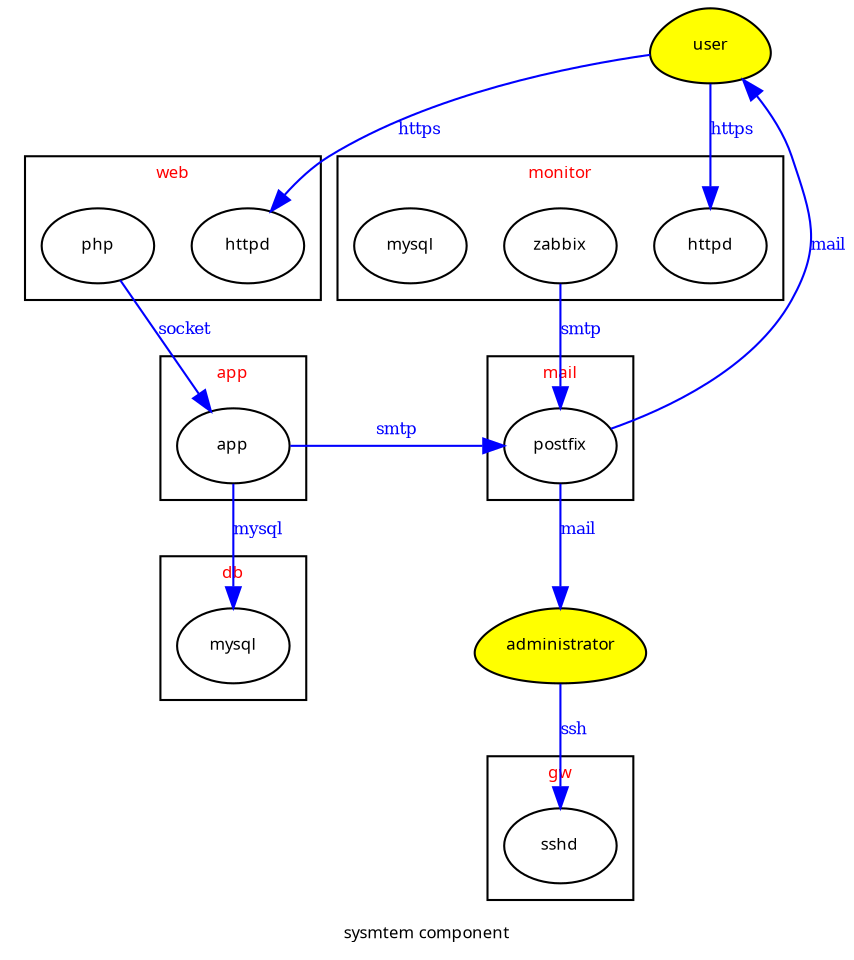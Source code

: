 digraph G {
  label="sysmtem component"
  graph [ fontsize=8,fontname="MS Gothic" ];
  node [ fontsize=8,fontname="MS Gothic",fontcoler=blue ];
  edge [ fontsize=8,color="blue",fontcolor="blue",labefloat=flase ];
  graph [ compound=true,overlap=prism ];
  node [ shape=ellipse ];

  // external node
  user [ shape=egg, fillcolor=yellow, style="rounded,filled" ];
  administrator [ shape=egg, fillcolor=yellow, style="rounded,filled" ];

  // internal node
  subgraph cluster_web {
   fontcolor=red;
   label="web";
   web_httpd [ label="httpd" ];
   web_php [ label="php" ];
  }
  subgraph cluster_app {
   fontcolor=red;
   label="app";
   app_app [ label="app" ];
  }
  subgraph cluster_mail {
   fontcolor=red;
   label="mail";
   mail_postfix [ label="postfix" ];
  }
  subgraph cluster_db {
   fontcolor=red;
   label="db";
   db_mysql [ label="mysql"];
  }
  subgraph cluster_monitor {
   fontcolor=red;
   label="monitor";
   monitor_httpd [ label="httpd"];
   monitor_zabbix [ label="zabbix"];
   monitor_mysql [ label="mysql" ];
  }
  subgraph cluster_gw{
   fontcolor=red;
   label="gw";
   gw_sshd [ label="sshd" ];
  }

  // dependency
  user -> web_httpd [ label="https" ];
  user -> monitor_httpd [ label="https" ];
  administrator -> gw_sshd [ label="ssh" ];
  web_php -> app_app [ label="socket" ];
  app_app -> mail_postfix [ label="smtp" ];
  app_app -> db_mysql [ label="mysql" ];
  monitor_zabbix -> mail_postfix [ label="smtp" ];
  mail_postfix -> user [ label="mail" ];
  mail_postfix -> administrator [ label="mail" ];
}
